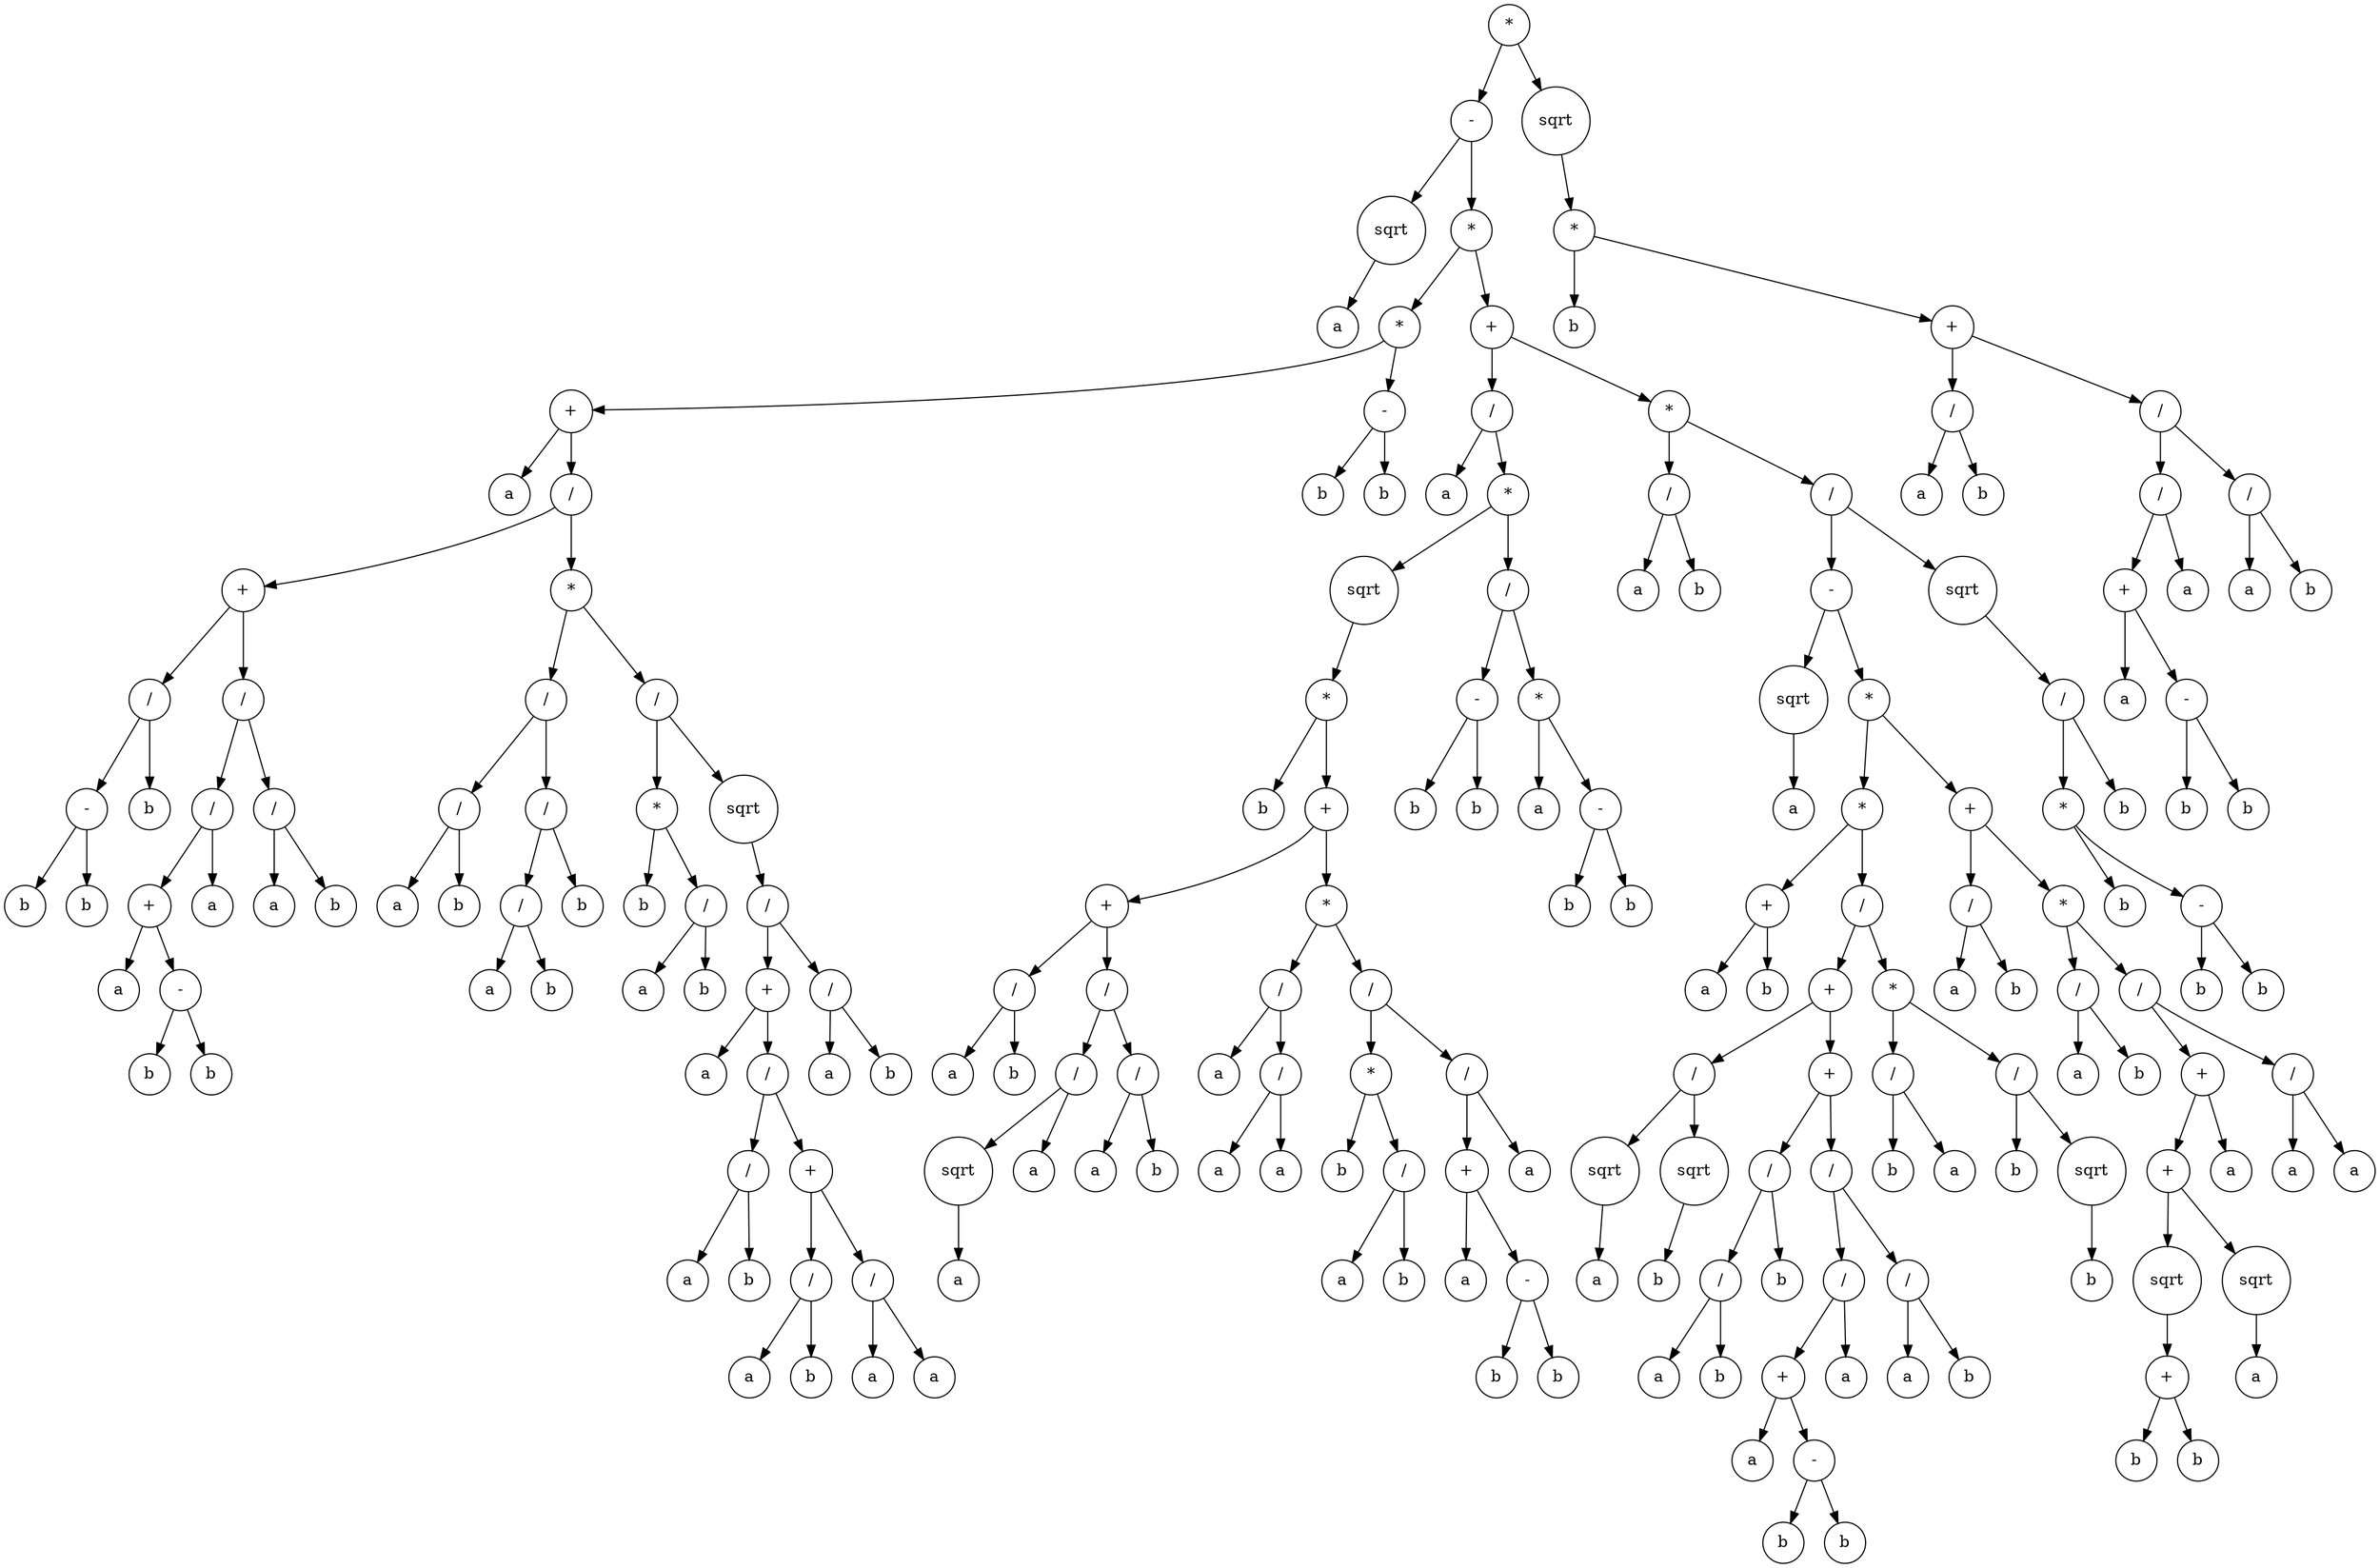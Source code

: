 digraph g {
graph [ordering=out];
node [shape=circle];
n[label = "*"];
n0[label = "-"];
n00[label = "sqrt"];
n000[label = "a"];
n00 -> n000;
n0 -> n00;
n01[label = "*"];
n010[label = "*"];
n0100[label = "+"];
n01000[label = "a"];
n0100 -> n01000;
n01001[label = "/"];
n010010[label = "+"];
n0100100[label = "/"];
n01001000[label = "-"];
n010010000[label = "b"];
n01001000 -> n010010000;
n010010001[label = "b"];
n01001000 -> n010010001;
n0100100 -> n01001000;
n01001001[label = "b"];
n0100100 -> n01001001;
n010010 -> n0100100;
n0100101[label = "/"];
n01001010[label = "/"];
n010010100[label = "+"];
n0100101000[label = "a"];
n010010100 -> n0100101000;
n0100101001[label = "-"];
n01001010010[label = "b"];
n0100101001 -> n01001010010;
n01001010011[label = "b"];
n0100101001 -> n01001010011;
n010010100 -> n0100101001;
n01001010 -> n010010100;
n010010101[label = "a"];
n01001010 -> n010010101;
n0100101 -> n01001010;
n01001011[label = "/"];
n010010110[label = "a"];
n01001011 -> n010010110;
n010010111[label = "b"];
n01001011 -> n010010111;
n0100101 -> n01001011;
n010010 -> n0100101;
n01001 -> n010010;
n010011[label = "*"];
n0100110[label = "/"];
n01001100[label = "/"];
n010011000[label = "a"];
n01001100 -> n010011000;
n010011001[label = "b"];
n01001100 -> n010011001;
n0100110 -> n01001100;
n01001101[label = "/"];
n010011010[label = "/"];
n0100110100[label = "a"];
n010011010 -> n0100110100;
n0100110101[label = "b"];
n010011010 -> n0100110101;
n01001101 -> n010011010;
n010011011[label = "b"];
n01001101 -> n010011011;
n0100110 -> n01001101;
n010011 -> n0100110;
n0100111[label = "/"];
n01001110[label = "*"];
n010011100[label = "b"];
n01001110 -> n010011100;
n010011101[label = "/"];
n0100111010[label = "a"];
n010011101 -> n0100111010;
n0100111011[label = "b"];
n010011101 -> n0100111011;
n01001110 -> n010011101;
n0100111 -> n01001110;
n01001111[label = "sqrt"];
n010011110[label = "/"];
n0100111100[label = "+"];
n01001111000[label = "a"];
n0100111100 -> n01001111000;
n01001111001[label = "/"];
n010011110010[label = "/"];
n0100111100100[label = "a"];
n010011110010 -> n0100111100100;
n0100111100101[label = "b"];
n010011110010 -> n0100111100101;
n01001111001 -> n010011110010;
n010011110011[label = "+"];
n0100111100110[label = "/"];
n01001111001100[label = "a"];
n0100111100110 -> n01001111001100;
n01001111001101[label = "b"];
n0100111100110 -> n01001111001101;
n010011110011 -> n0100111100110;
n0100111100111[label = "/"];
n01001111001110[label = "a"];
n0100111100111 -> n01001111001110;
n01001111001111[label = "a"];
n0100111100111 -> n01001111001111;
n010011110011 -> n0100111100111;
n01001111001 -> n010011110011;
n0100111100 -> n01001111001;
n010011110 -> n0100111100;
n0100111101[label = "/"];
n01001111010[label = "a"];
n0100111101 -> n01001111010;
n01001111011[label = "b"];
n0100111101 -> n01001111011;
n010011110 -> n0100111101;
n01001111 -> n010011110;
n0100111 -> n01001111;
n010011 -> n0100111;
n01001 -> n010011;
n0100 -> n01001;
n010 -> n0100;
n0101[label = "-"];
n01010[label = "b"];
n0101 -> n01010;
n01011[label = "b"];
n0101 -> n01011;
n010 -> n0101;
n01 -> n010;
n011[label = "+"];
n0110[label = "/"];
n01100[label = "a"];
n0110 -> n01100;
n01101[label = "*"];
n011010[label = "sqrt"];
n0110100[label = "*"];
n01101000[label = "b"];
n0110100 -> n01101000;
n01101001[label = "+"];
n011010010[label = "+"];
n0110100100[label = "/"];
n01101001000[label = "a"];
n0110100100 -> n01101001000;
n01101001001[label = "b"];
n0110100100 -> n01101001001;
n011010010 -> n0110100100;
n0110100101[label = "/"];
n01101001010[label = "/"];
n011010010100[label = "sqrt"];
n0110100101000[label = "a"];
n011010010100 -> n0110100101000;
n01101001010 -> n011010010100;
n011010010101[label = "a"];
n01101001010 -> n011010010101;
n0110100101 -> n01101001010;
n01101001011[label = "/"];
n011010010110[label = "a"];
n01101001011 -> n011010010110;
n011010010111[label = "b"];
n01101001011 -> n011010010111;
n0110100101 -> n01101001011;
n011010010 -> n0110100101;
n01101001 -> n011010010;
n011010011[label = "*"];
n0110100110[label = "/"];
n01101001100[label = "a"];
n0110100110 -> n01101001100;
n01101001101[label = "/"];
n011010011010[label = "a"];
n01101001101 -> n011010011010;
n011010011011[label = "a"];
n01101001101 -> n011010011011;
n0110100110 -> n01101001101;
n011010011 -> n0110100110;
n0110100111[label = "/"];
n01101001110[label = "*"];
n011010011100[label = "b"];
n01101001110 -> n011010011100;
n011010011101[label = "/"];
n0110100111010[label = "a"];
n011010011101 -> n0110100111010;
n0110100111011[label = "b"];
n011010011101 -> n0110100111011;
n01101001110 -> n011010011101;
n0110100111 -> n01101001110;
n01101001111[label = "/"];
n011010011110[label = "+"];
n0110100111100[label = "a"];
n011010011110 -> n0110100111100;
n0110100111101[label = "-"];
n01101001111010[label = "b"];
n0110100111101 -> n01101001111010;
n01101001111011[label = "b"];
n0110100111101 -> n01101001111011;
n011010011110 -> n0110100111101;
n01101001111 -> n011010011110;
n011010011111[label = "a"];
n01101001111 -> n011010011111;
n0110100111 -> n01101001111;
n011010011 -> n0110100111;
n01101001 -> n011010011;
n0110100 -> n01101001;
n011010 -> n0110100;
n01101 -> n011010;
n011011[label = "/"];
n0110110[label = "-"];
n01101100[label = "b"];
n0110110 -> n01101100;
n01101101[label = "b"];
n0110110 -> n01101101;
n011011 -> n0110110;
n0110111[label = "*"];
n01101110[label = "a"];
n0110111 -> n01101110;
n01101111[label = "-"];
n011011110[label = "b"];
n01101111 -> n011011110;
n011011111[label = "b"];
n01101111 -> n011011111;
n0110111 -> n01101111;
n011011 -> n0110111;
n01101 -> n011011;
n0110 -> n01101;
n011 -> n0110;
n0111[label = "*"];
n01110[label = "/"];
n011100[label = "a"];
n01110 -> n011100;
n011101[label = "b"];
n01110 -> n011101;
n0111 -> n01110;
n01111[label = "/"];
n011110[label = "-"];
n0111100[label = "sqrt"];
n01111000[label = "a"];
n0111100 -> n01111000;
n011110 -> n0111100;
n0111101[label = "*"];
n01111010[label = "*"];
n011110100[label = "+"];
n0111101000[label = "a"];
n011110100 -> n0111101000;
n0111101001[label = "b"];
n011110100 -> n0111101001;
n01111010 -> n011110100;
n011110101[label = "/"];
n0111101010[label = "+"];
n01111010100[label = "/"];
n011110101000[label = "sqrt"];
n0111101010000[label = "a"];
n011110101000 -> n0111101010000;
n01111010100 -> n011110101000;
n011110101001[label = "sqrt"];
n0111101010010[label = "b"];
n011110101001 -> n0111101010010;
n01111010100 -> n011110101001;
n0111101010 -> n01111010100;
n01111010101[label = "+"];
n011110101010[label = "/"];
n0111101010100[label = "/"];
n01111010101000[label = "a"];
n0111101010100 -> n01111010101000;
n01111010101001[label = "b"];
n0111101010100 -> n01111010101001;
n011110101010 -> n0111101010100;
n0111101010101[label = "b"];
n011110101010 -> n0111101010101;
n01111010101 -> n011110101010;
n011110101011[label = "/"];
n0111101010110[label = "/"];
n01111010101100[label = "+"];
n011110101011000[label = "a"];
n01111010101100 -> n011110101011000;
n011110101011001[label = "-"];
n0111101010110010[label = "b"];
n011110101011001 -> n0111101010110010;
n0111101010110011[label = "b"];
n011110101011001 -> n0111101010110011;
n01111010101100 -> n011110101011001;
n0111101010110 -> n01111010101100;
n01111010101101[label = "a"];
n0111101010110 -> n01111010101101;
n011110101011 -> n0111101010110;
n0111101010111[label = "/"];
n01111010101110[label = "a"];
n0111101010111 -> n01111010101110;
n01111010101111[label = "b"];
n0111101010111 -> n01111010101111;
n011110101011 -> n0111101010111;
n01111010101 -> n011110101011;
n0111101010 -> n01111010101;
n011110101 -> n0111101010;
n0111101011[label = "*"];
n01111010110[label = "/"];
n011110101100[label = "b"];
n01111010110 -> n011110101100;
n011110101101[label = "a"];
n01111010110 -> n011110101101;
n0111101011 -> n01111010110;
n01111010111[label = "/"];
n011110101110[label = "b"];
n01111010111 -> n011110101110;
n011110101111[label = "sqrt"];
n0111101011110[label = "b"];
n011110101111 -> n0111101011110;
n01111010111 -> n011110101111;
n0111101011 -> n01111010111;
n011110101 -> n0111101011;
n01111010 -> n011110101;
n0111101 -> n01111010;
n01111011[label = "+"];
n011110110[label = "/"];
n0111101100[label = "a"];
n011110110 -> n0111101100;
n0111101101[label = "b"];
n011110110 -> n0111101101;
n01111011 -> n011110110;
n011110111[label = "*"];
n0111101110[label = "/"];
n01111011100[label = "a"];
n0111101110 -> n01111011100;
n01111011101[label = "b"];
n0111101110 -> n01111011101;
n011110111 -> n0111101110;
n0111101111[label = "/"];
n01111011110[label = "+"];
n011110111100[label = "+"];
n0111101111000[label = "sqrt"];
n01111011110000[label = "+"];
n011110111100000[label = "b"];
n01111011110000 -> n011110111100000;
n011110111100001[label = "b"];
n01111011110000 -> n011110111100001;
n0111101111000 -> n01111011110000;
n011110111100 -> n0111101111000;
n0111101111001[label = "sqrt"];
n01111011110010[label = "a"];
n0111101111001 -> n01111011110010;
n011110111100 -> n0111101111001;
n01111011110 -> n011110111100;
n011110111101[label = "a"];
n01111011110 -> n011110111101;
n0111101111 -> n01111011110;
n01111011111[label = "/"];
n011110111110[label = "a"];
n01111011111 -> n011110111110;
n011110111111[label = "a"];
n01111011111 -> n011110111111;
n0111101111 -> n01111011111;
n011110111 -> n0111101111;
n01111011 -> n011110111;
n0111101 -> n01111011;
n011110 -> n0111101;
n01111 -> n011110;
n011111[label = "sqrt"];
n0111110[label = "/"];
n01111100[label = "*"];
n011111000[label = "b"];
n01111100 -> n011111000;
n011111001[label = "-"];
n0111110010[label = "b"];
n011111001 -> n0111110010;
n0111110011[label = "b"];
n011111001 -> n0111110011;
n01111100 -> n011111001;
n0111110 -> n01111100;
n01111101[label = "b"];
n0111110 -> n01111101;
n011111 -> n0111110;
n01111 -> n011111;
n0111 -> n01111;
n011 -> n0111;
n01 -> n011;
n0 -> n01;
n -> n0;
n1[label = "sqrt"];
n10[label = "*"];
n100[label = "b"];
n10 -> n100;
n101[label = "+"];
n1010[label = "/"];
n10100[label = "a"];
n1010 -> n10100;
n10101[label = "b"];
n1010 -> n10101;
n101 -> n1010;
n1011[label = "/"];
n10110[label = "/"];
n101100[label = "+"];
n1011000[label = "a"];
n101100 -> n1011000;
n1011001[label = "-"];
n10110010[label = "b"];
n1011001 -> n10110010;
n10110011[label = "b"];
n1011001 -> n10110011;
n101100 -> n1011001;
n10110 -> n101100;
n101101[label = "a"];
n10110 -> n101101;
n1011 -> n10110;
n10111[label = "/"];
n101110[label = "a"];
n10111 -> n101110;
n101111[label = "b"];
n10111 -> n101111;
n1011 -> n10111;
n101 -> n1011;
n10 -> n101;
n1 -> n10;
n -> n1;
}
